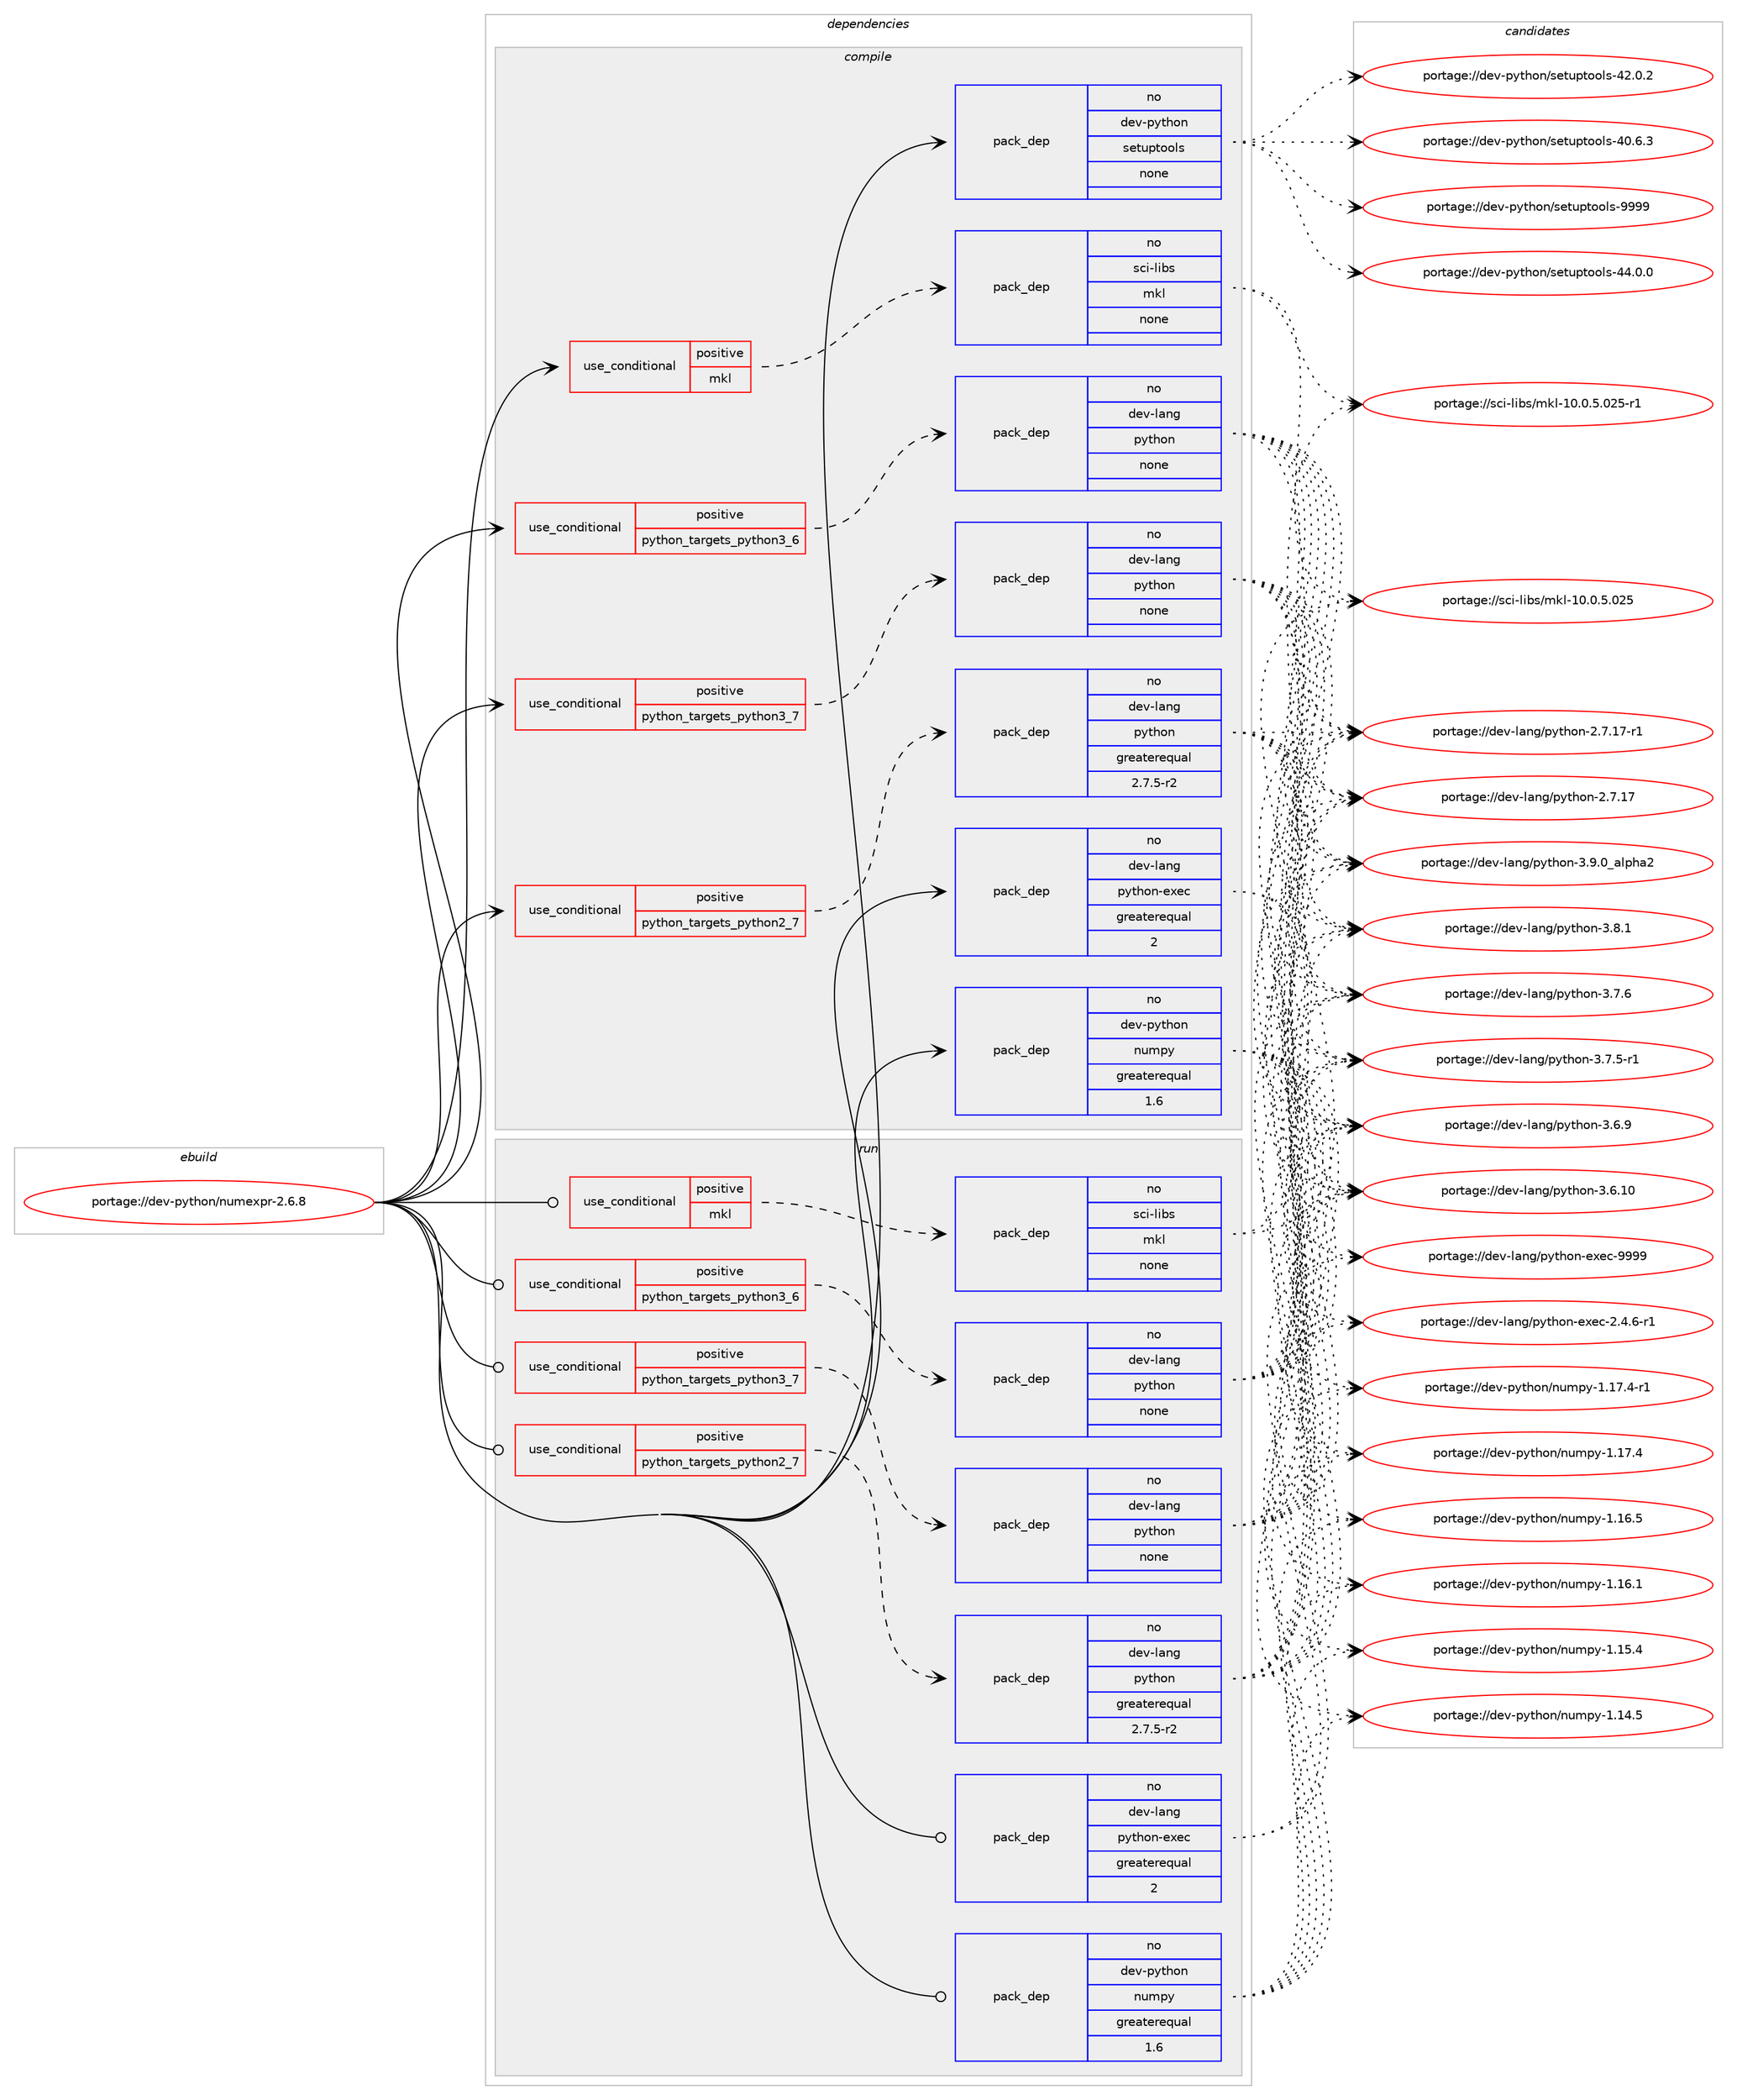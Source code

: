 digraph prolog {

# *************
# Graph options
# *************

newrank=true;
concentrate=true;
compound=true;
graph [rankdir=LR,fontname=Helvetica,fontsize=10,ranksep=1.5];#, ranksep=2.5, nodesep=0.2];
edge  [arrowhead=vee];
node  [fontname=Helvetica,fontsize=10];

# **********
# The ebuild
# **********

subgraph cluster_leftcol {
color=gray;
label=<<i>ebuild</i>>;
id [label="portage://dev-python/numexpr-2.6.8", color=red, width=4, href="../dev-python/numexpr-2.6.8.svg"];
}

# ****************
# The dependencies
# ****************

subgraph cluster_midcol {
color=gray;
label=<<i>dependencies</i>>;
subgraph cluster_compile {
fillcolor="#eeeeee";
style=filled;
label=<<i>compile</i>>;
subgraph cond112087 {
dependency447526 [label=<<TABLE BORDER="0" CELLBORDER="1" CELLSPACING="0" CELLPADDING="4"><TR><TD ROWSPAN="3" CELLPADDING="10">use_conditional</TD></TR><TR><TD>positive</TD></TR><TR><TD>mkl</TD></TR></TABLE>>, shape=none, color=red];
subgraph pack330464 {
dependency447527 [label=<<TABLE BORDER="0" CELLBORDER="1" CELLSPACING="0" CELLPADDING="4" WIDTH="220"><TR><TD ROWSPAN="6" CELLPADDING="30">pack_dep</TD></TR><TR><TD WIDTH="110">no</TD></TR><TR><TD>sci-libs</TD></TR><TR><TD>mkl</TD></TR><TR><TD>none</TD></TR><TR><TD></TD></TR></TABLE>>, shape=none, color=blue];
}
dependency447526:e -> dependency447527:w [weight=20,style="dashed",arrowhead="vee"];
}
id:e -> dependency447526:w [weight=20,style="solid",arrowhead="vee"];
subgraph cond112088 {
dependency447528 [label=<<TABLE BORDER="0" CELLBORDER="1" CELLSPACING="0" CELLPADDING="4"><TR><TD ROWSPAN="3" CELLPADDING="10">use_conditional</TD></TR><TR><TD>positive</TD></TR><TR><TD>python_targets_python2_7</TD></TR></TABLE>>, shape=none, color=red];
subgraph pack330465 {
dependency447529 [label=<<TABLE BORDER="0" CELLBORDER="1" CELLSPACING="0" CELLPADDING="4" WIDTH="220"><TR><TD ROWSPAN="6" CELLPADDING="30">pack_dep</TD></TR><TR><TD WIDTH="110">no</TD></TR><TR><TD>dev-lang</TD></TR><TR><TD>python</TD></TR><TR><TD>greaterequal</TD></TR><TR><TD>2.7.5-r2</TD></TR></TABLE>>, shape=none, color=blue];
}
dependency447528:e -> dependency447529:w [weight=20,style="dashed",arrowhead="vee"];
}
id:e -> dependency447528:w [weight=20,style="solid",arrowhead="vee"];
subgraph cond112089 {
dependency447530 [label=<<TABLE BORDER="0" CELLBORDER="1" CELLSPACING="0" CELLPADDING="4"><TR><TD ROWSPAN="3" CELLPADDING="10">use_conditional</TD></TR><TR><TD>positive</TD></TR><TR><TD>python_targets_python3_6</TD></TR></TABLE>>, shape=none, color=red];
subgraph pack330466 {
dependency447531 [label=<<TABLE BORDER="0" CELLBORDER="1" CELLSPACING="0" CELLPADDING="4" WIDTH="220"><TR><TD ROWSPAN="6" CELLPADDING="30">pack_dep</TD></TR><TR><TD WIDTH="110">no</TD></TR><TR><TD>dev-lang</TD></TR><TR><TD>python</TD></TR><TR><TD>none</TD></TR><TR><TD></TD></TR></TABLE>>, shape=none, color=blue];
}
dependency447530:e -> dependency447531:w [weight=20,style="dashed",arrowhead="vee"];
}
id:e -> dependency447530:w [weight=20,style="solid",arrowhead="vee"];
subgraph cond112090 {
dependency447532 [label=<<TABLE BORDER="0" CELLBORDER="1" CELLSPACING="0" CELLPADDING="4"><TR><TD ROWSPAN="3" CELLPADDING="10">use_conditional</TD></TR><TR><TD>positive</TD></TR><TR><TD>python_targets_python3_7</TD></TR></TABLE>>, shape=none, color=red];
subgraph pack330467 {
dependency447533 [label=<<TABLE BORDER="0" CELLBORDER="1" CELLSPACING="0" CELLPADDING="4" WIDTH="220"><TR><TD ROWSPAN="6" CELLPADDING="30">pack_dep</TD></TR><TR><TD WIDTH="110">no</TD></TR><TR><TD>dev-lang</TD></TR><TR><TD>python</TD></TR><TR><TD>none</TD></TR><TR><TD></TD></TR></TABLE>>, shape=none, color=blue];
}
dependency447532:e -> dependency447533:w [weight=20,style="dashed",arrowhead="vee"];
}
id:e -> dependency447532:w [weight=20,style="solid",arrowhead="vee"];
subgraph pack330468 {
dependency447534 [label=<<TABLE BORDER="0" CELLBORDER="1" CELLSPACING="0" CELLPADDING="4" WIDTH="220"><TR><TD ROWSPAN="6" CELLPADDING="30">pack_dep</TD></TR><TR><TD WIDTH="110">no</TD></TR><TR><TD>dev-lang</TD></TR><TR><TD>python-exec</TD></TR><TR><TD>greaterequal</TD></TR><TR><TD>2</TD></TR></TABLE>>, shape=none, color=blue];
}
id:e -> dependency447534:w [weight=20,style="solid",arrowhead="vee"];
subgraph pack330469 {
dependency447535 [label=<<TABLE BORDER="0" CELLBORDER="1" CELLSPACING="0" CELLPADDING="4" WIDTH="220"><TR><TD ROWSPAN="6" CELLPADDING="30">pack_dep</TD></TR><TR><TD WIDTH="110">no</TD></TR><TR><TD>dev-python</TD></TR><TR><TD>numpy</TD></TR><TR><TD>greaterequal</TD></TR><TR><TD>1.6</TD></TR></TABLE>>, shape=none, color=blue];
}
id:e -> dependency447535:w [weight=20,style="solid",arrowhead="vee"];
subgraph pack330470 {
dependency447536 [label=<<TABLE BORDER="0" CELLBORDER="1" CELLSPACING="0" CELLPADDING="4" WIDTH="220"><TR><TD ROWSPAN="6" CELLPADDING="30">pack_dep</TD></TR><TR><TD WIDTH="110">no</TD></TR><TR><TD>dev-python</TD></TR><TR><TD>setuptools</TD></TR><TR><TD>none</TD></TR><TR><TD></TD></TR></TABLE>>, shape=none, color=blue];
}
id:e -> dependency447536:w [weight=20,style="solid",arrowhead="vee"];
}
subgraph cluster_compileandrun {
fillcolor="#eeeeee";
style=filled;
label=<<i>compile and run</i>>;
}
subgraph cluster_run {
fillcolor="#eeeeee";
style=filled;
label=<<i>run</i>>;
subgraph cond112091 {
dependency447537 [label=<<TABLE BORDER="0" CELLBORDER="1" CELLSPACING="0" CELLPADDING="4"><TR><TD ROWSPAN="3" CELLPADDING="10">use_conditional</TD></TR><TR><TD>positive</TD></TR><TR><TD>mkl</TD></TR></TABLE>>, shape=none, color=red];
subgraph pack330471 {
dependency447538 [label=<<TABLE BORDER="0" CELLBORDER="1" CELLSPACING="0" CELLPADDING="4" WIDTH="220"><TR><TD ROWSPAN="6" CELLPADDING="30">pack_dep</TD></TR><TR><TD WIDTH="110">no</TD></TR><TR><TD>sci-libs</TD></TR><TR><TD>mkl</TD></TR><TR><TD>none</TD></TR><TR><TD></TD></TR></TABLE>>, shape=none, color=blue];
}
dependency447537:e -> dependency447538:w [weight=20,style="dashed",arrowhead="vee"];
}
id:e -> dependency447537:w [weight=20,style="solid",arrowhead="odot"];
subgraph cond112092 {
dependency447539 [label=<<TABLE BORDER="0" CELLBORDER="1" CELLSPACING="0" CELLPADDING="4"><TR><TD ROWSPAN="3" CELLPADDING="10">use_conditional</TD></TR><TR><TD>positive</TD></TR><TR><TD>python_targets_python2_7</TD></TR></TABLE>>, shape=none, color=red];
subgraph pack330472 {
dependency447540 [label=<<TABLE BORDER="0" CELLBORDER="1" CELLSPACING="0" CELLPADDING="4" WIDTH="220"><TR><TD ROWSPAN="6" CELLPADDING="30">pack_dep</TD></TR><TR><TD WIDTH="110">no</TD></TR><TR><TD>dev-lang</TD></TR><TR><TD>python</TD></TR><TR><TD>greaterequal</TD></TR><TR><TD>2.7.5-r2</TD></TR></TABLE>>, shape=none, color=blue];
}
dependency447539:e -> dependency447540:w [weight=20,style="dashed",arrowhead="vee"];
}
id:e -> dependency447539:w [weight=20,style="solid",arrowhead="odot"];
subgraph cond112093 {
dependency447541 [label=<<TABLE BORDER="0" CELLBORDER="1" CELLSPACING="0" CELLPADDING="4"><TR><TD ROWSPAN="3" CELLPADDING="10">use_conditional</TD></TR><TR><TD>positive</TD></TR><TR><TD>python_targets_python3_6</TD></TR></TABLE>>, shape=none, color=red];
subgraph pack330473 {
dependency447542 [label=<<TABLE BORDER="0" CELLBORDER="1" CELLSPACING="0" CELLPADDING="4" WIDTH="220"><TR><TD ROWSPAN="6" CELLPADDING="30">pack_dep</TD></TR><TR><TD WIDTH="110">no</TD></TR><TR><TD>dev-lang</TD></TR><TR><TD>python</TD></TR><TR><TD>none</TD></TR><TR><TD></TD></TR></TABLE>>, shape=none, color=blue];
}
dependency447541:e -> dependency447542:w [weight=20,style="dashed",arrowhead="vee"];
}
id:e -> dependency447541:w [weight=20,style="solid",arrowhead="odot"];
subgraph cond112094 {
dependency447543 [label=<<TABLE BORDER="0" CELLBORDER="1" CELLSPACING="0" CELLPADDING="4"><TR><TD ROWSPAN="3" CELLPADDING="10">use_conditional</TD></TR><TR><TD>positive</TD></TR><TR><TD>python_targets_python3_7</TD></TR></TABLE>>, shape=none, color=red];
subgraph pack330474 {
dependency447544 [label=<<TABLE BORDER="0" CELLBORDER="1" CELLSPACING="0" CELLPADDING="4" WIDTH="220"><TR><TD ROWSPAN="6" CELLPADDING="30">pack_dep</TD></TR><TR><TD WIDTH="110">no</TD></TR><TR><TD>dev-lang</TD></TR><TR><TD>python</TD></TR><TR><TD>none</TD></TR><TR><TD></TD></TR></TABLE>>, shape=none, color=blue];
}
dependency447543:e -> dependency447544:w [weight=20,style="dashed",arrowhead="vee"];
}
id:e -> dependency447543:w [weight=20,style="solid",arrowhead="odot"];
subgraph pack330475 {
dependency447545 [label=<<TABLE BORDER="0" CELLBORDER="1" CELLSPACING="0" CELLPADDING="4" WIDTH="220"><TR><TD ROWSPAN="6" CELLPADDING="30">pack_dep</TD></TR><TR><TD WIDTH="110">no</TD></TR><TR><TD>dev-lang</TD></TR><TR><TD>python-exec</TD></TR><TR><TD>greaterequal</TD></TR><TR><TD>2</TD></TR></TABLE>>, shape=none, color=blue];
}
id:e -> dependency447545:w [weight=20,style="solid",arrowhead="odot"];
subgraph pack330476 {
dependency447546 [label=<<TABLE BORDER="0" CELLBORDER="1" CELLSPACING="0" CELLPADDING="4" WIDTH="220"><TR><TD ROWSPAN="6" CELLPADDING="30">pack_dep</TD></TR><TR><TD WIDTH="110">no</TD></TR><TR><TD>dev-python</TD></TR><TR><TD>numpy</TD></TR><TR><TD>greaterequal</TD></TR><TR><TD>1.6</TD></TR></TABLE>>, shape=none, color=blue];
}
id:e -> dependency447546:w [weight=20,style="solid",arrowhead="odot"];
}
}

# **************
# The candidates
# **************

subgraph cluster_choices {
rank=same;
color=gray;
label=<<i>candidates</i>>;

subgraph choice330464 {
color=black;
nodesep=1;
choice1159910545108105981154710910710845494846484653464850534511449 [label="portage://sci-libs/mkl-10.0.5.025-r1", color=red, width=4,href="../sci-libs/mkl-10.0.5.025-r1.svg"];
choice115991054510810598115471091071084549484648465346485053 [label="portage://sci-libs/mkl-10.0.5.025", color=red, width=4,href="../sci-libs/mkl-10.0.5.025.svg"];
dependency447527:e -> choice1159910545108105981154710910710845494846484653464850534511449:w [style=dotted,weight="100"];
dependency447527:e -> choice115991054510810598115471091071084549484648465346485053:w [style=dotted,weight="100"];
}
subgraph choice330465 {
color=black;
nodesep=1;
choice10010111845108971101034711212111610411111045514657464895971081121049750 [label="portage://dev-lang/python-3.9.0_alpha2", color=red, width=4,href="../dev-lang/python-3.9.0_alpha2.svg"];
choice100101118451089711010347112121116104111110455146564649 [label="portage://dev-lang/python-3.8.1", color=red, width=4,href="../dev-lang/python-3.8.1.svg"];
choice100101118451089711010347112121116104111110455146554654 [label="portage://dev-lang/python-3.7.6", color=red, width=4,href="../dev-lang/python-3.7.6.svg"];
choice1001011184510897110103471121211161041111104551465546534511449 [label="portage://dev-lang/python-3.7.5-r1", color=red, width=4,href="../dev-lang/python-3.7.5-r1.svg"];
choice100101118451089711010347112121116104111110455146544657 [label="portage://dev-lang/python-3.6.9", color=red, width=4,href="../dev-lang/python-3.6.9.svg"];
choice10010111845108971101034711212111610411111045514654464948 [label="portage://dev-lang/python-3.6.10", color=red, width=4,href="../dev-lang/python-3.6.10.svg"];
choice100101118451089711010347112121116104111110455046554649554511449 [label="portage://dev-lang/python-2.7.17-r1", color=red, width=4,href="../dev-lang/python-2.7.17-r1.svg"];
choice10010111845108971101034711212111610411111045504655464955 [label="portage://dev-lang/python-2.7.17", color=red, width=4,href="../dev-lang/python-2.7.17.svg"];
dependency447529:e -> choice10010111845108971101034711212111610411111045514657464895971081121049750:w [style=dotted,weight="100"];
dependency447529:e -> choice100101118451089711010347112121116104111110455146564649:w [style=dotted,weight="100"];
dependency447529:e -> choice100101118451089711010347112121116104111110455146554654:w [style=dotted,weight="100"];
dependency447529:e -> choice1001011184510897110103471121211161041111104551465546534511449:w [style=dotted,weight="100"];
dependency447529:e -> choice100101118451089711010347112121116104111110455146544657:w [style=dotted,weight="100"];
dependency447529:e -> choice10010111845108971101034711212111610411111045514654464948:w [style=dotted,weight="100"];
dependency447529:e -> choice100101118451089711010347112121116104111110455046554649554511449:w [style=dotted,weight="100"];
dependency447529:e -> choice10010111845108971101034711212111610411111045504655464955:w [style=dotted,weight="100"];
}
subgraph choice330466 {
color=black;
nodesep=1;
choice10010111845108971101034711212111610411111045514657464895971081121049750 [label="portage://dev-lang/python-3.9.0_alpha2", color=red, width=4,href="../dev-lang/python-3.9.0_alpha2.svg"];
choice100101118451089711010347112121116104111110455146564649 [label="portage://dev-lang/python-3.8.1", color=red, width=4,href="../dev-lang/python-3.8.1.svg"];
choice100101118451089711010347112121116104111110455146554654 [label="portage://dev-lang/python-3.7.6", color=red, width=4,href="../dev-lang/python-3.7.6.svg"];
choice1001011184510897110103471121211161041111104551465546534511449 [label="portage://dev-lang/python-3.7.5-r1", color=red, width=4,href="../dev-lang/python-3.7.5-r1.svg"];
choice100101118451089711010347112121116104111110455146544657 [label="portage://dev-lang/python-3.6.9", color=red, width=4,href="../dev-lang/python-3.6.9.svg"];
choice10010111845108971101034711212111610411111045514654464948 [label="portage://dev-lang/python-3.6.10", color=red, width=4,href="../dev-lang/python-3.6.10.svg"];
choice100101118451089711010347112121116104111110455046554649554511449 [label="portage://dev-lang/python-2.7.17-r1", color=red, width=4,href="../dev-lang/python-2.7.17-r1.svg"];
choice10010111845108971101034711212111610411111045504655464955 [label="portage://dev-lang/python-2.7.17", color=red, width=4,href="../dev-lang/python-2.7.17.svg"];
dependency447531:e -> choice10010111845108971101034711212111610411111045514657464895971081121049750:w [style=dotted,weight="100"];
dependency447531:e -> choice100101118451089711010347112121116104111110455146564649:w [style=dotted,weight="100"];
dependency447531:e -> choice100101118451089711010347112121116104111110455146554654:w [style=dotted,weight="100"];
dependency447531:e -> choice1001011184510897110103471121211161041111104551465546534511449:w [style=dotted,weight="100"];
dependency447531:e -> choice100101118451089711010347112121116104111110455146544657:w [style=dotted,weight="100"];
dependency447531:e -> choice10010111845108971101034711212111610411111045514654464948:w [style=dotted,weight="100"];
dependency447531:e -> choice100101118451089711010347112121116104111110455046554649554511449:w [style=dotted,weight="100"];
dependency447531:e -> choice10010111845108971101034711212111610411111045504655464955:w [style=dotted,weight="100"];
}
subgraph choice330467 {
color=black;
nodesep=1;
choice10010111845108971101034711212111610411111045514657464895971081121049750 [label="portage://dev-lang/python-3.9.0_alpha2", color=red, width=4,href="../dev-lang/python-3.9.0_alpha2.svg"];
choice100101118451089711010347112121116104111110455146564649 [label="portage://dev-lang/python-3.8.1", color=red, width=4,href="../dev-lang/python-3.8.1.svg"];
choice100101118451089711010347112121116104111110455146554654 [label="portage://dev-lang/python-3.7.6", color=red, width=4,href="../dev-lang/python-3.7.6.svg"];
choice1001011184510897110103471121211161041111104551465546534511449 [label="portage://dev-lang/python-3.7.5-r1", color=red, width=4,href="../dev-lang/python-3.7.5-r1.svg"];
choice100101118451089711010347112121116104111110455146544657 [label="portage://dev-lang/python-3.6.9", color=red, width=4,href="../dev-lang/python-3.6.9.svg"];
choice10010111845108971101034711212111610411111045514654464948 [label="portage://dev-lang/python-3.6.10", color=red, width=4,href="../dev-lang/python-3.6.10.svg"];
choice100101118451089711010347112121116104111110455046554649554511449 [label="portage://dev-lang/python-2.7.17-r1", color=red, width=4,href="../dev-lang/python-2.7.17-r1.svg"];
choice10010111845108971101034711212111610411111045504655464955 [label="portage://dev-lang/python-2.7.17", color=red, width=4,href="../dev-lang/python-2.7.17.svg"];
dependency447533:e -> choice10010111845108971101034711212111610411111045514657464895971081121049750:w [style=dotted,weight="100"];
dependency447533:e -> choice100101118451089711010347112121116104111110455146564649:w [style=dotted,weight="100"];
dependency447533:e -> choice100101118451089711010347112121116104111110455146554654:w [style=dotted,weight="100"];
dependency447533:e -> choice1001011184510897110103471121211161041111104551465546534511449:w [style=dotted,weight="100"];
dependency447533:e -> choice100101118451089711010347112121116104111110455146544657:w [style=dotted,weight="100"];
dependency447533:e -> choice10010111845108971101034711212111610411111045514654464948:w [style=dotted,weight="100"];
dependency447533:e -> choice100101118451089711010347112121116104111110455046554649554511449:w [style=dotted,weight="100"];
dependency447533:e -> choice10010111845108971101034711212111610411111045504655464955:w [style=dotted,weight="100"];
}
subgraph choice330468 {
color=black;
nodesep=1;
choice10010111845108971101034711212111610411111045101120101994557575757 [label="portage://dev-lang/python-exec-9999", color=red, width=4,href="../dev-lang/python-exec-9999.svg"];
choice10010111845108971101034711212111610411111045101120101994550465246544511449 [label="portage://dev-lang/python-exec-2.4.6-r1", color=red, width=4,href="../dev-lang/python-exec-2.4.6-r1.svg"];
dependency447534:e -> choice10010111845108971101034711212111610411111045101120101994557575757:w [style=dotted,weight="100"];
dependency447534:e -> choice10010111845108971101034711212111610411111045101120101994550465246544511449:w [style=dotted,weight="100"];
}
subgraph choice330469 {
color=black;
nodesep=1;
choice1001011184511212111610411111047110117109112121454946495546524511449 [label="portage://dev-python/numpy-1.17.4-r1", color=red, width=4,href="../dev-python/numpy-1.17.4-r1.svg"];
choice100101118451121211161041111104711011710911212145494649554652 [label="portage://dev-python/numpy-1.17.4", color=red, width=4,href="../dev-python/numpy-1.17.4.svg"];
choice100101118451121211161041111104711011710911212145494649544653 [label="portage://dev-python/numpy-1.16.5", color=red, width=4,href="../dev-python/numpy-1.16.5.svg"];
choice100101118451121211161041111104711011710911212145494649544649 [label="portage://dev-python/numpy-1.16.1", color=red, width=4,href="../dev-python/numpy-1.16.1.svg"];
choice100101118451121211161041111104711011710911212145494649534652 [label="portage://dev-python/numpy-1.15.4", color=red, width=4,href="../dev-python/numpy-1.15.4.svg"];
choice100101118451121211161041111104711011710911212145494649524653 [label="portage://dev-python/numpy-1.14.5", color=red, width=4,href="../dev-python/numpy-1.14.5.svg"];
dependency447535:e -> choice1001011184511212111610411111047110117109112121454946495546524511449:w [style=dotted,weight="100"];
dependency447535:e -> choice100101118451121211161041111104711011710911212145494649554652:w [style=dotted,weight="100"];
dependency447535:e -> choice100101118451121211161041111104711011710911212145494649544653:w [style=dotted,weight="100"];
dependency447535:e -> choice100101118451121211161041111104711011710911212145494649544649:w [style=dotted,weight="100"];
dependency447535:e -> choice100101118451121211161041111104711011710911212145494649534652:w [style=dotted,weight="100"];
dependency447535:e -> choice100101118451121211161041111104711011710911212145494649524653:w [style=dotted,weight="100"];
}
subgraph choice330470 {
color=black;
nodesep=1;
choice10010111845112121116104111110471151011161171121161111111081154557575757 [label="portage://dev-python/setuptools-9999", color=red, width=4,href="../dev-python/setuptools-9999.svg"];
choice100101118451121211161041111104711510111611711211611111110811545525246484648 [label="portage://dev-python/setuptools-44.0.0", color=red, width=4,href="../dev-python/setuptools-44.0.0.svg"];
choice100101118451121211161041111104711510111611711211611111110811545525046484650 [label="portage://dev-python/setuptools-42.0.2", color=red, width=4,href="../dev-python/setuptools-42.0.2.svg"];
choice100101118451121211161041111104711510111611711211611111110811545524846544651 [label="portage://dev-python/setuptools-40.6.3", color=red, width=4,href="../dev-python/setuptools-40.6.3.svg"];
dependency447536:e -> choice10010111845112121116104111110471151011161171121161111111081154557575757:w [style=dotted,weight="100"];
dependency447536:e -> choice100101118451121211161041111104711510111611711211611111110811545525246484648:w [style=dotted,weight="100"];
dependency447536:e -> choice100101118451121211161041111104711510111611711211611111110811545525046484650:w [style=dotted,weight="100"];
dependency447536:e -> choice100101118451121211161041111104711510111611711211611111110811545524846544651:w [style=dotted,weight="100"];
}
subgraph choice330471 {
color=black;
nodesep=1;
choice1159910545108105981154710910710845494846484653464850534511449 [label="portage://sci-libs/mkl-10.0.5.025-r1", color=red, width=4,href="../sci-libs/mkl-10.0.5.025-r1.svg"];
choice115991054510810598115471091071084549484648465346485053 [label="portage://sci-libs/mkl-10.0.5.025", color=red, width=4,href="../sci-libs/mkl-10.0.5.025.svg"];
dependency447538:e -> choice1159910545108105981154710910710845494846484653464850534511449:w [style=dotted,weight="100"];
dependency447538:e -> choice115991054510810598115471091071084549484648465346485053:w [style=dotted,weight="100"];
}
subgraph choice330472 {
color=black;
nodesep=1;
choice10010111845108971101034711212111610411111045514657464895971081121049750 [label="portage://dev-lang/python-3.9.0_alpha2", color=red, width=4,href="../dev-lang/python-3.9.0_alpha2.svg"];
choice100101118451089711010347112121116104111110455146564649 [label="portage://dev-lang/python-3.8.1", color=red, width=4,href="../dev-lang/python-3.8.1.svg"];
choice100101118451089711010347112121116104111110455146554654 [label="portage://dev-lang/python-3.7.6", color=red, width=4,href="../dev-lang/python-3.7.6.svg"];
choice1001011184510897110103471121211161041111104551465546534511449 [label="portage://dev-lang/python-3.7.5-r1", color=red, width=4,href="../dev-lang/python-3.7.5-r1.svg"];
choice100101118451089711010347112121116104111110455146544657 [label="portage://dev-lang/python-3.6.9", color=red, width=4,href="../dev-lang/python-3.6.9.svg"];
choice10010111845108971101034711212111610411111045514654464948 [label="portage://dev-lang/python-3.6.10", color=red, width=4,href="../dev-lang/python-3.6.10.svg"];
choice100101118451089711010347112121116104111110455046554649554511449 [label="portage://dev-lang/python-2.7.17-r1", color=red, width=4,href="../dev-lang/python-2.7.17-r1.svg"];
choice10010111845108971101034711212111610411111045504655464955 [label="portage://dev-lang/python-2.7.17", color=red, width=4,href="../dev-lang/python-2.7.17.svg"];
dependency447540:e -> choice10010111845108971101034711212111610411111045514657464895971081121049750:w [style=dotted,weight="100"];
dependency447540:e -> choice100101118451089711010347112121116104111110455146564649:w [style=dotted,weight="100"];
dependency447540:e -> choice100101118451089711010347112121116104111110455146554654:w [style=dotted,weight="100"];
dependency447540:e -> choice1001011184510897110103471121211161041111104551465546534511449:w [style=dotted,weight="100"];
dependency447540:e -> choice100101118451089711010347112121116104111110455146544657:w [style=dotted,weight="100"];
dependency447540:e -> choice10010111845108971101034711212111610411111045514654464948:w [style=dotted,weight="100"];
dependency447540:e -> choice100101118451089711010347112121116104111110455046554649554511449:w [style=dotted,weight="100"];
dependency447540:e -> choice10010111845108971101034711212111610411111045504655464955:w [style=dotted,weight="100"];
}
subgraph choice330473 {
color=black;
nodesep=1;
choice10010111845108971101034711212111610411111045514657464895971081121049750 [label="portage://dev-lang/python-3.9.0_alpha2", color=red, width=4,href="../dev-lang/python-3.9.0_alpha2.svg"];
choice100101118451089711010347112121116104111110455146564649 [label="portage://dev-lang/python-3.8.1", color=red, width=4,href="../dev-lang/python-3.8.1.svg"];
choice100101118451089711010347112121116104111110455146554654 [label="portage://dev-lang/python-3.7.6", color=red, width=4,href="../dev-lang/python-3.7.6.svg"];
choice1001011184510897110103471121211161041111104551465546534511449 [label="portage://dev-lang/python-3.7.5-r1", color=red, width=4,href="../dev-lang/python-3.7.5-r1.svg"];
choice100101118451089711010347112121116104111110455146544657 [label="portage://dev-lang/python-3.6.9", color=red, width=4,href="../dev-lang/python-3.6.9.svg"];
choice10010111845108971101034711212111610411111045514654464948 [label="portage://dev-lang/python-3.6.10", color=red, width=4,href="../dev-lang/python-3.6.10.svg"];
choice100101118451089711010347112121116104111110455046554649554511449 [label="portage://dev-lang/python-2.7.17-r1", color=red, width=4,href="../dev-lang/python-2.7.17-r1.svg"];
choice10010111845108971101034711212111610411111045504655464955 [label="portage://dev-lang/python-2.7.17", color=red, width=4,href="../dev-lang/python-2.7.17.svg"];
dependency447542:e -> choice10010111845108971101034711212111610411111045514657464895971081121049750:w [style=dotted,weight="100"];
dependency447542:e -> choice100101118451089711010347112121116104111110455146564649:w [style=dotted,weight="100"];
dependency447542:e -> choice100101118451089711010347112121116104111110455146554654:w [style=dotted,weight="100"];
dependency447542:e -> choice1001011184510897110103471121211161041111104551465546534511449:w [style=dotted,weight="100"];
dependency447542:e -> choice100101118451089711010347112121116104111110455146544657:w [style=dotted,weight="100"];
dependency447542:e -> choice10010111845108971101034711212111610411111045514654464948:w [style=dotted,weight="100"];
dependency447542:e -> choice100101118451089711010347112121116104111110455046554649554511449:w [style=dotted,weight="100"];
dependency447542:e -> choice10010111845108971101034711212111610411111045504655464955:w [style=dotted,weight="100"];
}
subgraph choice330474 {
color=black;
nodesep=1;
choice10010111845108971101034711212111610411111045514657464895971081121049750 [label="portage://dev-lang/python-3.9.0_alpha2", color=red, width=4,href="../dev-lang/python-3.9.0_alpha2.svg"];
choice100101118451089711010347112121116104111110455146564649 [label="portage://dev-lang/python-3.8.1", color=red, width=4,href="../dev-lang/python-3.8.1.svg"];
choice100101118451089711010347112121116104111110455146554654 [label="portage://dev-lang/python-3.7.6", color=red, width=4,href="../dev-lang/python-3.7.6.svg"];
choice1001011184510897110103471121211161041111104551465546534511449 [label="portage://dev-lang/python-3.7.5-r1", color=red, width=4,href="../dev-lang/python-3.7.5-r1.svg"];
choice100101118451089711010347112121116104111110455146544657 [label="portage://dev-lang/python-3.6.9", color=red, width=4,href="../dev-lang/python-3.6.9.svg"];
choice10010111845108971101034711212111610411111045514654464948 [label="portage://dev-lang/python-3.6.10", color=red, width=4,href="../dev-lang/python-3.6.10.svg"];
choice100101118451089711010347112121116104111110455046554649554511449 [label="portage://dev-lang/python-2.7.17-r1", color=red, width=4,href="../dev-lang/python-2.7.17-r1.svg"];
choice10010111845108971101034711212111610411111045504655464955 [label="portage://dev-lang/python-2.7.17", color=red, width=4,href="../dev-lang/python-2.7.17.svg"];
dependency447544:e -> choice10010111845108971101034711212111610411111045514657464895971081121049750:w [style=dotted,weight="100"];
dependency447544:e -> choice100101118451089711010347112121116104111110455146564649:w [style=dotted,weight="100"];
dependency447544:e -> choice100101118451089711010347112121116104111110455146554654:w [style=dotted,weight="100"];
dependency447544:e -> choice1001011184510897110103471121211161041111104551465546534511449:w [style=dotted,weight="100"];
dependency447544:e -> choice100101118451089711010347112121116104111110455146544657:w [style=dotted,weight="100"];
dependency447544:e -> choice10010111845108971101034711212111610411111045514654464948:w [style=dotted,weight="100"];
dependency447544:e -> choice100101118451089711010347112121116104111110455046554649554511449:w [style=dotted,weight="100"];
dependency447544:e -> choice10010111845108971101034711212111610411111045504655464955:w [style=dotted,weight="100"];
}
subgraph choice330475 {
color=black;
nodesep=1;
choice10010111845108971101034711212111610411111045101120101994557575757 [label="portage://dev-lang/python-exec-9999", color=red, width=4,href="../dev-lang/python-exec-9999.svg"];
choice10010111845108971101034711212111610411111045101120101994550465246544511449 [label="portage://dev-lang/python-exec-2.4.6-r1", color=red, width=4,href="../dev-lang/python-exec-2.4.6-r1.svg"];
dependency447545:e -> choice10010111845108971101034711212111610411111045101120101994557575757:w [style=dotted,weight="100"];
dependency447545:e -> choice10010111845108971101034711212111610411111045101120101994550465246544511449:w [style=dotted,weight="100"];
}
subgraph choice330476 {
color=black;
nodesep=1;
choice1001011184511212111610411111047110117109112121454946495546524511449 [label="portage://dev-python/numpy-1.17.4-r1", color=red, width=4,href="../dev-python/numpy-1.17.4-r1.svg"];
choice100101118451121211161041111104711011710911212145494649554652 [label="portage://dev-python/numpy-1.17.4", color=red, width=4,href="../dev-python/numpy-1.17.4.svg"];
choice100101118451121211161041111104711011710911212145494649544653 [label="portage://dev-python/numpy-1.16.5", color=red, width=4,href="../dev-python/numpy-1.16.5.svg"];
choice100101118451121211161041111104711011710911212145494649544649 [label="portage://dev-python/numpy-1.16.1", color=red, width=4,href="../dev-python/numpy-1.16.1.svg"];
choice100101118451121211161041111104711011710911212145494649534652 [label="portage://dev-python/numpy-1.15.4", color=red, width=4,href="../dev-python/numpy-1.15.4.svg"];
choice100101118451121211161041111104711011710911212145494649524653 [label="portage://dev-python/numpy-1.14.5", color=red, width=4,href="../dev-python/numpy-1.14.5.svg"];
dependency447546:e -> choice1001011184511212111610411111047110117109112121454946495546524511449:w [style=dotted,weight="100"];
dependency447546:e -> choice100101118451121211161041111104711011710911212145494649554652:w [style=dotted,weight="100"];
dependency447546:e -> choice100101118451121211161041111104711011710911212145494649544653:w [style=dotted,weight="100"];
dependency447546:e -> choice100101118451121211161041111104711011710911212145494649544649:w [style=dotted,weight="100"];
dependency447546:e -> choice100101118451121211161041111104711011710911212145494649534652:w [style=dotted,weight="100"];
dependency447546:e -> choice100101118451121211161041111104711011710911212145494649524653:w [style=dotted,weight="100"];
}
}

}

